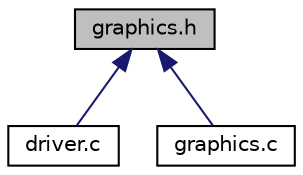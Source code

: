 digraph "graphics.h"
{
  edge [fontname="Helvetica",fontsize="10",labelfontname="Helvetica",labelfontsize="10"];
  node [fontname="Helvetica",fontsize="10",shape=record];
  Node6 [label="graphics.h",height=0.2,width=0.4,color="black", fillcolor="grey75", style="filled", fontcolor="black"];
  Node6 -> Node7 [dir="back",color="midnightblue",fontsize="10",style="solid",fontname="Helvetica"];
  Node7 [label="driver.c",height=0.2,width=0.4,color="black", fillcolor="white", style="filled",URL="$driver_8c.html",tooltip="This file implements the necessary i2c_client probe and remove callbacks on the SSD1306 I2C bus devic..."];
  Node6 -> Node8 [dir="back",color="midnightblue",fontsize="10",style="solid",fontname="Helvetica"];
  Node8 [label="graphics.c",height=0.2,width=0.4,color="black", fillcolor="white", style="filled",URL="$graphics_8c.html",tooltip="ssd1306 OLED graphics display APIs implementation. "];
}
